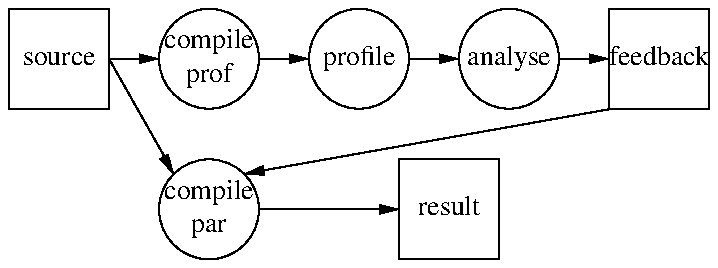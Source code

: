.PS

sep = 0.25;

SRC: box "source" wid 0.5
arrow sep
circle "compile" "prof"
arrow sep
circle "profile" 
arrow sep
circle "analyse"
arrow sep
FEED: box "feedback" wid 0.5

COMP: circle "compile" "par" at 1st circle - (0, 0.753)
RES: box "result" wid 0.5 with .c at COMP.c + (1.2, 0)
arrow from COMP.e to RES.w

arrow from SRC.e to COMP.nw
arrow from FEED.sw to COMP.ne

.PE
